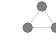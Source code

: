 \begin{tikzpicture}[transform canvas={scale=0.09}]
%% vertices
\draw[fill=gray] (0,0) circle (20pt);
\draw[fill=gray] (4,0) circle (20pt);
\draw[fill=gray] (2,3) circle (20pt);
%% vertex labels
%%% edges
\draw[gray, thick] (0,0) -- (4,0) -- (0,0) -- (2,3) -- (4,0) -- (2,3);
\end{tikzpicture}
